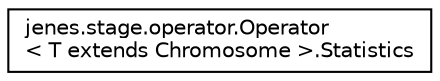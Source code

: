 digraph "Representación gráfica de la clase"
{
  edge [fontname="Helvetica",fontsize="10",labelfontname="Helvetica",labelfontsize="10"];
  node [fontname="Helvetica",fontsize="10",shape=record];
  rankdir="LR";
  Node1 [label="jenes.stage.operator.Operator\l\< T extends Chromosome \>.Statistics",height=0.2,width=0.4,color="black", fillcolor="white", style="filled",URL="$classjenes_1_1stage_1_1operator_1_1_operator_3_01_t_01extends_01_chromosome_01_4_1_1_statistics.html"];
}
